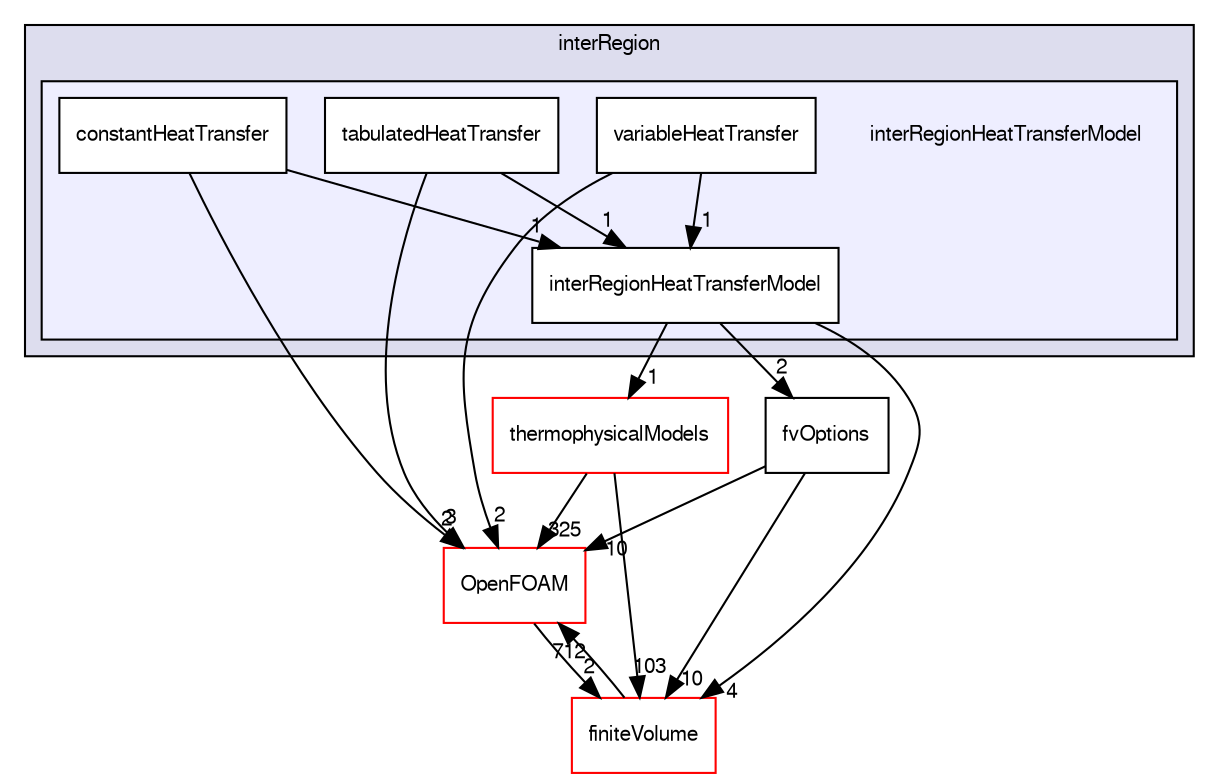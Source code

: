 digraph "src/fvOptions/sources/interRegion/interRegionHeatTransferModel" {
  bgcolor=transparent;
  compound=true
  node [ fontsize="10", fontname="FreeSans"];
  edge [ labelfontsize="10", labelfontname="FreeSans"];
  subgraph clusterdir_ed2831c0dbe49df810debb73cd18fb6c {
    graph [ bgcolor="#ddddee", pencolor="black", label="interRegion" fontname="FreeSans", fontsize="10", URL="dir_ed2831c0dbe49df810debb73cd18fb6c.html"]
  subgraph clusterdir_4334e7bb2b7a8717127dd9b01895ee49 {
    graph [ bgcolor="#eeeeff", pencolor="black", label="" URL="dir_4334e7bb2b7a8717127dd9b01895ee49.html"];
    dir_4334e7bb2b7a8717127dd9b01895ee49 [shape=plaintext label="interRegionHeatTransferModel"];
    dir_8cfa3232bf5844cd16d5b57951675d29 [shape=box label="constantHeatTransfer" color="black" fillcolor="white" style="filled" URL="dir_8cfa3232bf5844cd16d5b57951675d29.html"];
    dir_efc11d5e42821830f4e09b05107d0f18 [shape=box label="interRegionHeatTransferModel" color="black" fillcolor="white" style="filled" URL="dir_efc11d5e42821830f4e09b05107d0f18.html"];
    dir_69341343290d24346a23537f8fef80f5 [shape=box label="tabulatedHeatTransfer" color="black" fillcolor="white" style="filled" URL="dir_69341343290d24346a23537f8fef80f5.html"];
    dir_3ac8ded74d08516c728a89644b408ec9 [shape=box label="variableHeatTransfer" color="black" fillcolor="white" style="filled" URL="dir_3ac8ded74d08516c728a89644b408ec9.html"];
  }
  }
  dir_9bd15774b555cf7259a6fa18f99fe99b [shape=box label="finiteVolume" color="red" URL="dir_9bd15774b555cf7259a6fa18f99fe99b.html"];
  dir_2778d089ec5c4f66810b11f753867003 [shape=box label="thermophysicalModels" color="red" URL="dir_2778d089ec5c4f66810b11f753867003.html"];
  dir_c5473ff19b20e6ec4dfe5c310b3778a8 [shape=box label="OpenFOAM" color="red" URL="dir_c5473ff19b20e6ec4dfe5c310b3778a8.html"];
  dir_c16f925717b05545e65cb6863704293a [shape=box label="fvOptions" URL="dir_c16f925717b05545e65cb6863704293a.html"];
  dir_9bd15774b555cf7259a6fa18f99fe99b->dir_c5473ff19b20e6ec4dfe5c310b3778a8 [headlabel="712", labeldistance=1.5 headhref="dir_000749_001732.html"];
  dir_efc11d5e42821830f4e09b05107d0f18->dir_9bd15774b555cf7259a6fa18f99fe99b [headlabel="4", labeldistance=1.5 headhref="dir_001184_000749.html"];
  dir_efc11d5e42821830f4e09b05107d0f18->dir_2778d089ec5c4f66810b11f753867003 [headlabel="1", labeldistance=1.5 headhref="dir_001184_001070.html"];
  dir_efc11d5e42821830f4e09b05107d0f18->dir_c16f925717b05545e65cb6863704293a [headlabel="2", labeldistance=1.5 headhref="dir_001184_001154.html"];
  dir_69341343290d24346a23537f8fef80f5->dir_efc11d5e42821830f4e09b05107d0f18 [headlabel="1", labeldistance=1.5 headhref="dir_001185_001184.html"];
  dir_69341343290d24346a23537f8fef80f5->dir_c5473ff19b20e6ec4dfe5c310b3778a8 [headlabel="3", labeldistance=1.5 headhref="dir_001185_001732.html"];
  dir_2778d089ec5c4f66810b11f753867003->dir_9bd15774b555cf7259a6fa18f99fe99b [headlabel="103", labeldistance=1.5 headhref="dir_001070_000749.html"];
  dir_2778d089ec5c4f66810b11f753867003->dir_c5473ff19b20e6ec4dfe5c310b3778a8 [headlabel="325", labeldistance=1.5 headhref="dir_001070_001732.html"];
  dir_c5473ff19b20e6ec4dfe5c310b3778a8->dir_9bd15774b555cf7259a6fa18f99fe99b [headlabel="2", labeldistance=1.5 headhref="dir_001732_000749.html"];
  dir_c16f925717b05545e65cb6863704293a->dir_9bd15774b555cf7259a6fa18f99fe99b [headlabel="10", labeldistance=1.5 headhref="dir_001154_000749.html"];
  dir_c16f925717b05545e65cb6863704293a->dir_c5473ff19b20e6ec4dfe5c310b3778a8 [headlabel="10", labeldistance=1.5 headhref="dir_001154_001732.html"];
  dir_8cfa3232bf5844cd16d5b57951675d29->dir_efc11d5e42821830f4e09b05107d0f18 [headlabel="1", labeldistance=1.5 headhref="dir_001180_001184.html"];
  dir_8cfa3232bf5844cd16d5b57951675d29->dir_c5473ff19b20e6ec4dfe5c310b3778a8 [headlabel="2", labeldistance=1.5 headhref="dir_001180_001732.html"];
  dir_3ac8ded74d08516c728a89644b408ec9->dir_efc11d5e42821830f4e09b05107d0f18 [headlabel="1", labeldistance=1.5 headhref="dir_001186_001184.html"];
  dir_3ac8ded74d08516c728a89644b408ec9->dir_c5473ff19b20e6ec4dfe5c310b3778a8 [headlabel="2", labeldistance=1.5 headhref="dir_001186_001732.html"];
}
